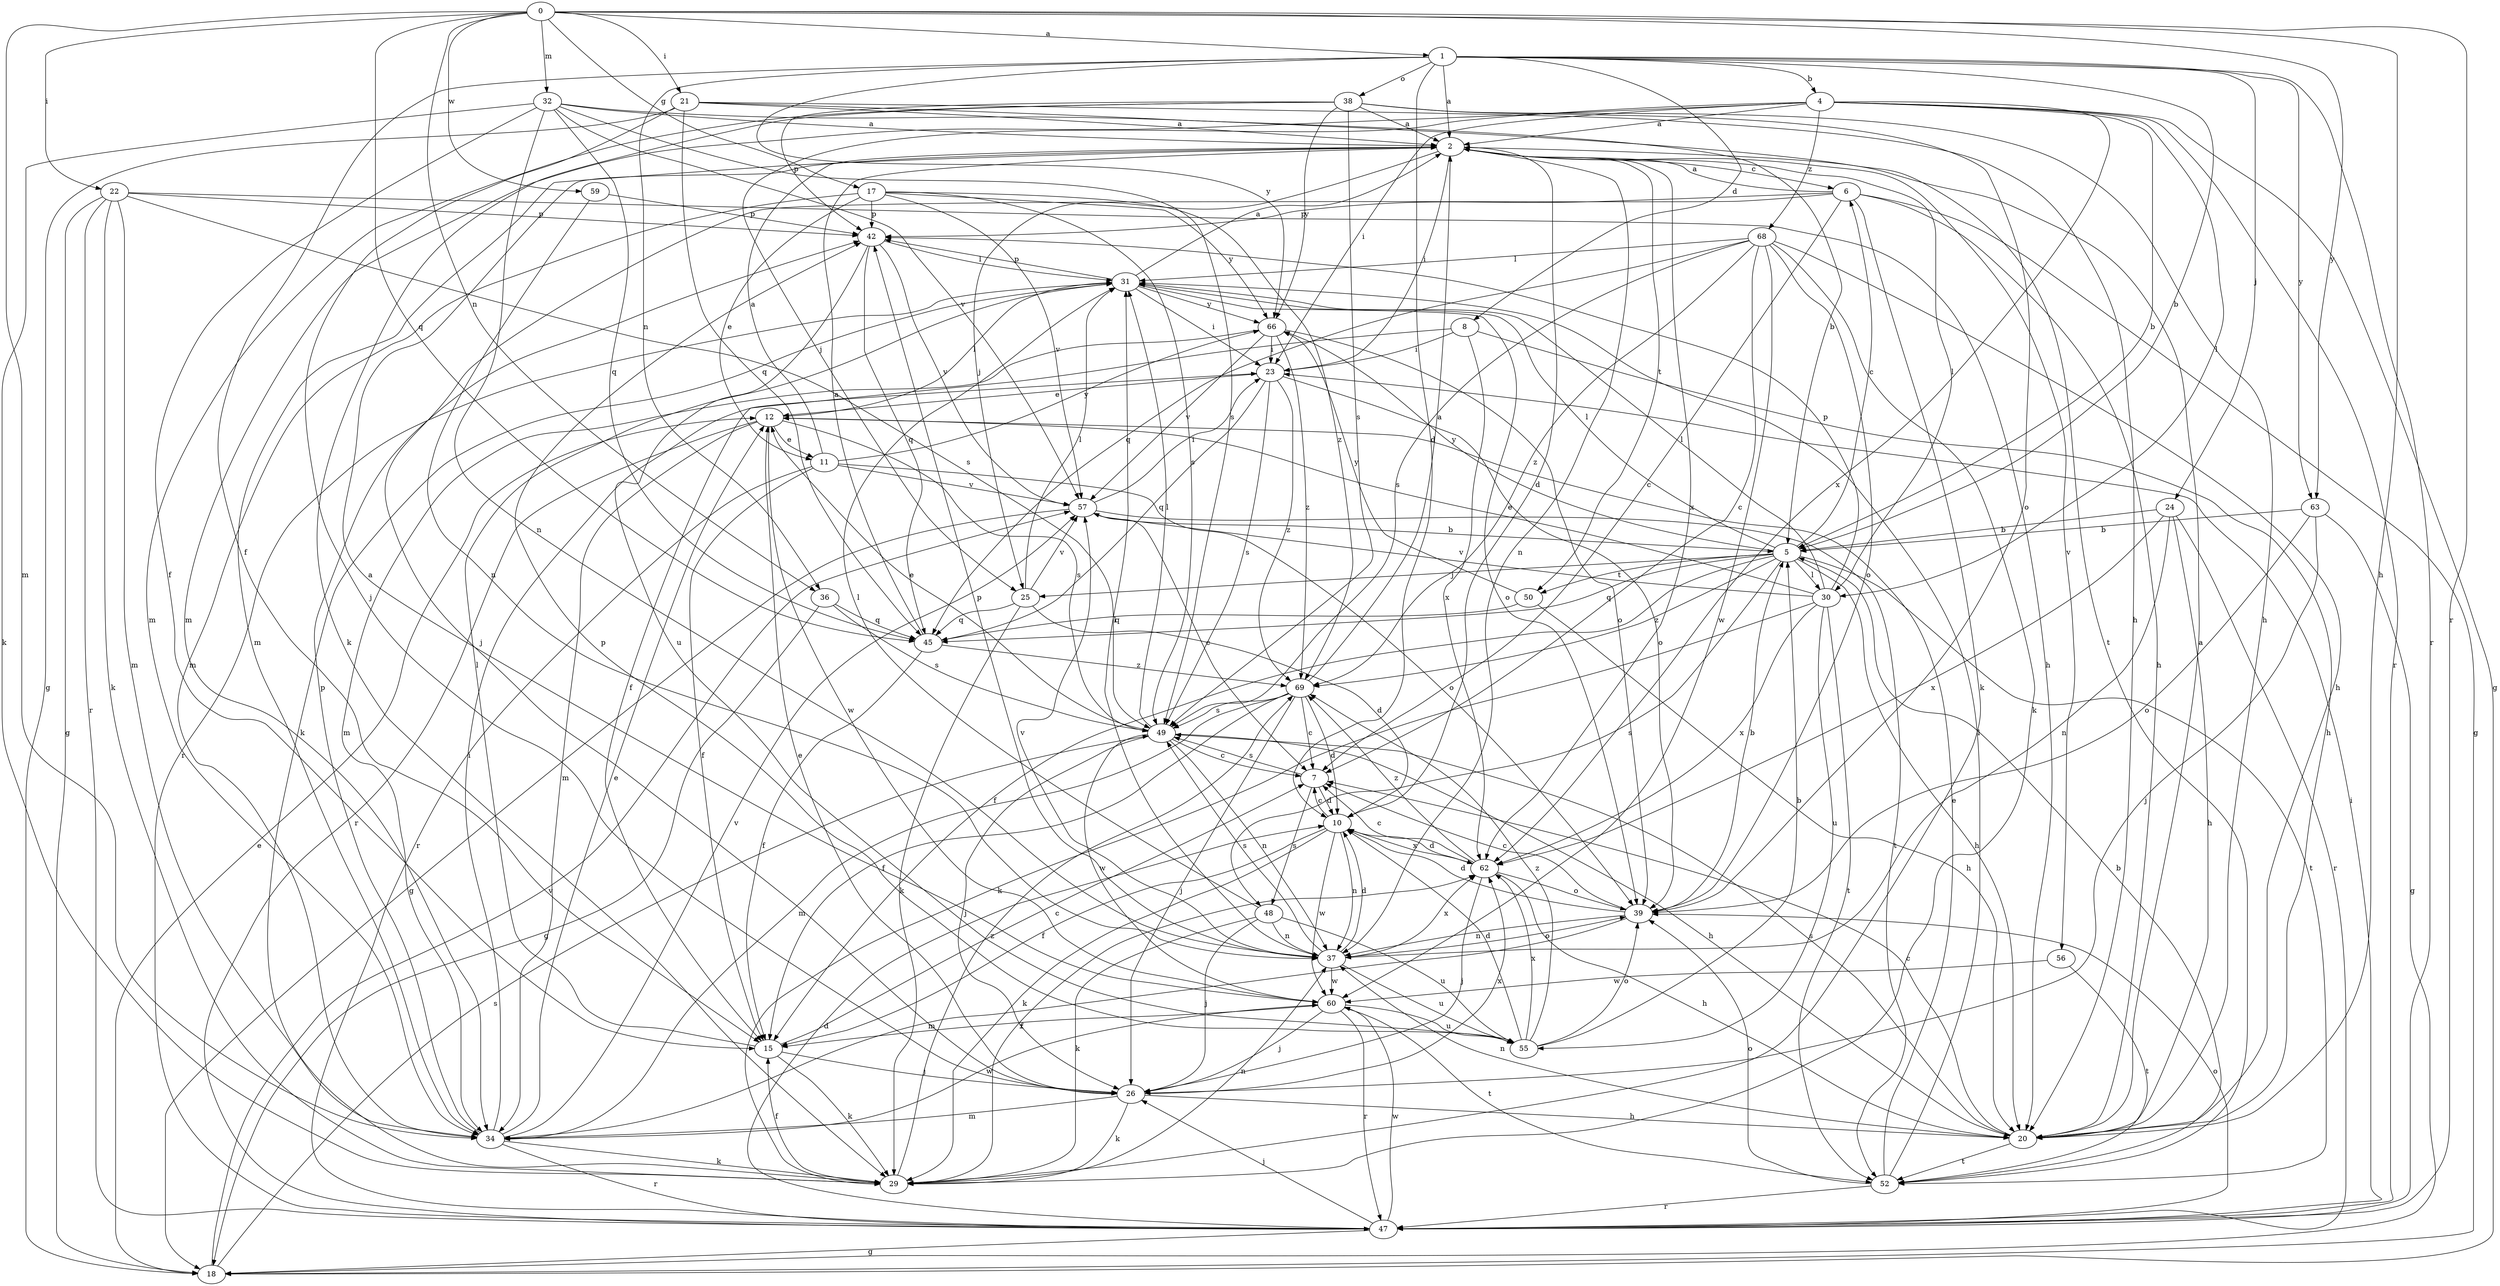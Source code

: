 strict digraph  {
0;
1;
2;
4;
5;
6;
7;
8;
10;
11;
12;
15;
17;
18;
20;
21;
22;
23;
24;
25;
26;
29;
30;
31;
32;
34;
36;
37;
38;
39;
42;
45;
47;
48;
49;
50;
52;
55;
56;
57;
59;
60;
62;
63;
66;
68;
69;
0 -> 1  [label=a];
0 -> 17  [label=g];
0 -> 20  [label=h];
0 -> 21  [label=i];
0 -> 22  [label=i];
0 -> 32  [label=m];
0 -> 34  [label=m];
0 -> 36  [label=n];
0 -> 45  [label=q];
0 -> 47  [label=r];
0 -> 59  [label=w];
0 -> 63  [label=y];
1 -> 2  [label=a];
1 -> 4  [label=b];
1 -> 5  [label=b];
1 -> 8  [label=d];
1 -> 10  [label=d];
1 -> 15  [label=f];
1 -> 24  [label=j];
1 -> 36  [label=n];
1 -> 38  [label=o];
1 -> 47  [label=r];
1 -> 63  [label=y];
1 -> 66  [label=y];
2 -> 6  [label=c];
2 -> 10  [label=d];
2 -> 23  [label=i];
2 -> 25  [label=j];
2 -> 30  [label=l];
2 -> 34  [label=m];
2 -> 37  [label=n];
2 -> 50  [label=t];
2 -> 56  [label=v];
2 -> 62  [label=x];
4 -> 2  [label=a];
4 -> 5  [label=b];
4 -> 18  [label=g];
4 -> 23  [label=i];
4 -> 25  [label=j];
4 -> 30  [label=l];
4 -> 34  [label=m];
4 -> 47  [label=r];
4 -> 62  [label=x];
4 -> 68  [label=z];
5 -> 6  [label=c];
5 -> 15  [label=f];
5 -> 20  [label=h];
5 -> 25  [label=j];
5 -> 30  [label=l];
5 -> 31  [label=l];
5 -> 45  [label=q];
5 -> 48  [label=s];
5 -> 50  [label=t];
5 -> 52  [label=t];
5 -> 66  [label=y];
5 -> 69  [label=z];
6 -> 2  [label=a];
6 -> 7  [label=c];
6 -> 18  [label=g];
6 -> 20  [label=h];
6 -> 26  [label=j];
6 -> 29  [label=k];
6 -> 42  [label=p];
7 -> 10  [label=d];
7 -> 48  [label=s];
7 -> 49  [label=s];
8 -> 15  [label=f];
8 -> 20  [label=h];
8 -> 23  [label=i];
8 -> 62  [label=x];
10 -> 7  [label=c];
10 -> 15  [label=f];
10 -> 29  [label=k];
10 -> 37  [label=n];
10 -> 60  [label=w];
10 -> 62  [label=x];
11 -> 2  [label=a];
11 -> 15  [label=f];
11 -> 39  [label=o];
11 -> 47  [label=r];
11 -> 57  [label=v];
11 -> 66  [label=y];
12 -> 11  [label=e];
12 -> 31  [label=l];
12 -> 34  [label=m];
12 -> 47  [label=r];
12 -> 49  [label=s];
12 -> 60  [label=w];
15 -> 7  [label=c];
15 -> 26  [label=j];
15 -> 29  [label=k];
15 -> 31  [label=l];
17 -> 11  [label=e];
17 -> 34  [label=m];
17 -> 42  [label=p];
17 -> 49  [label=s];
17 -> 57  [label=v];
17 -> 66  [label=y];
17 -> 69  [label=z];
18 -> 12  [label=e];
18 -> 49  [label=s];
18 -> 57  [label=v];
20 -> 2  [label=a];
20 -> 7  [label=c];
20 -> 37  [label=n];
20 -> 49  [label=s];
20 -> 52  [label=t];
21 -> 2  [label=a];
21 -> 5  [label=b];
21 -> 18  [label=g];
21 -> 20  [label=h];
21 -> 26  [label=j];
21 -> 45  [label=q];
22 -> 18  [label=g];
22 -> 20  [label=h];
22 -> 29  [label=k];
22 -> 34  [label=m];
22 -> 42  [label=p];
22 -> 47  [label=r];
22 -> 49  [label=s];
23 -> 12  [label=e];
23 -> 39  [label=o];
23 -> 45  [label=q];
23 -> 49  [label=s];
23 -> 69  [label=z];
24 -> 5  [label=b];
24 -> 20  [label=h];
24 -> 37  [label=n];
24 -> 47  [label=r];
24 -> 62  [label=x];
25 -> 10  [label=d];
25 -> 29  [label=k];
25 -> 31  [label=l];
25 -> 45  [label=q];
25 -> 57  [label=v];
26 -> 12  [label=e];
26 -> 20  [label=h];
26 -> 29  [label=k];
26 -> 34  [label=m];
26 -> 62  [label=x];
29 -> 15  [label=f];
29 -> 37  [label=n];
29 -> 62  [label=x];
29 -> 69  [label=z];
30 -> 12  [label=e];
30 -> 29  [label=k];
30 -> 31  [label=l];
30 -> 42  [label=p];
30 -> 52  [label=t];
30 -> 55  [label=u];
30 -> 57  [label=v];
30 -> 62  [label=x];
31 -> 2  [label=a];
31 -> 23  [label=i];
31 -> 29  [label=k];
31 -> 39  [label=o];
31 -> 42  [label=p];
31 -> 47  [label=r];
31 -> 66  [label=y];
32 -> 2  [label=a];
32 -> 15  [label=f];
32 -> 29  [label=k];
32 -> 37  [label=n];
32 -> 45  [label=q];
32 -> 49  [label=s];
32 -> 52  [label=t];
32 -> 57  [label=v];
34 -> 12  [label=e];
34 -> 23  [label=i];
34 -> 29  [label=k];
34 -> 42  [label=p];
34 -> 47  [label=r];
34 -> 57  [label=v];
34 -> 60  [label=w];
36 -> 18  [label=g];
36 -> 45  [label=q];
36 -> 49  [label=s];
37 -> 10  [label=d];
37 -> 31  [label=l];
37 -> 39  [label=o];
37 -> 42  [label=p];
37 -> 49  [label=s];
37 -> 55  [label=u];
37 -> 57  [label=v];
37 -> 60  [label=w];
37 -> 62  [label=x];
38 -> 2  [label=a];
38 -> 20  [label=h];
38 -> 29  [label=k];
38 -> 34  [label=m];
38 -> 39  [label=o];
38 -> 42  [label=p];
38 -> 49  [label=s];
38 -> 66  [label=y];
39 -> 5  [label=b];
39 -> 7  [label=c];
39 -> 10  [label=d];
39 -> 34  [label=m];
39 -> 37  [label=n];
42 -> 31  [label=l];
42 -> 45  [label=q];
42 -> 55  [label=u];
42 -> 57  [label=v];
45 -> 2  [label=a];
45 -> 15  [label=f];
45 -> 69  [label=z];
47 -> 10  [label=d];
47 -> 18  [label=g];
47 -> 23  [label=i];
47 -> 26  [label=j];
47 -> 39  [label=o];
47 -> 60  [label=w];
48 -> 26  [label=j];
48 -> 29  [label=k];
48 -> 31  [label=l];
48 -> 37  [label=n];
48 -> 55  [label=u];
49 -> 7  [label=c];
49 -> 12  [label=e];
49 -> 20  [label=h];
49 -> 26  [label=j];
49 -> 31  [label=l];
49 -> 37  [label=n];
49 -> 60  [label=w];
50 -> 20  [label=h];
50 -> 45  [label=q];
50 -> 66  [label=y];
52 -> 5  [label=b];
52 -> 12  [label=e];
52 -> 31  [label=l];
52 -> 39  [label=o];
52 -> 47  [label=r];
55 -> 5  [label=b];
55 -> 10  [label=d];
55 -> 39  [label=o];
55 -> 42  [label=p];
55 -> 62  [label=x];
55 -> 69  [label=z];
56 -> 52  [label=t];
56 -> 60  [label=w];
57 -> 5  [label=b];
57 -> 7  [label=c];
57 -> 18  [label=g];
57 -> 23  [label=i];
57 -> 52  [label=t];
59 -> 37  [label=n];
59 -> 42  [label=p];
60 -> 2  [label=a];
60 -> 15  [label=f];
60 -> 26  [label=j];
60 -> 47  [label=r];
60 -> 52  [label=t];
60 -> 55  [label=u];
62 -> 7  [label=c];
62 -> 10  [label=d];
62 -> 20  [label=h];
62 -> 26  [label=j];
62 -> 39  [label=o];
62 -> 69  [label=z];
63 -> 5  [label=b];
63 -> 18  [label=g];
63 -> 26  [label=j];
63 -> 39  [label=o];
66 -> 23  [label=i];
66 -> 34  [label=m];
66 -> 39  [label=o];
66 -> 57  [label=v];
66 -> 69  [label=z];
68 -> 7  [label=c];
68 -> 20  [label=h];
68 -> 29  [label=k];
68 -> 31  [label=l];
68 -> 39  [label=o];
68 -> 45  [label=q];
68 -> 49  [label=s];
68 -> 60  [label=w];
68 -> 69  [label=z];
69 -> 2  [label=a];
69 -> 7  [label=c];
69 -> 10  [label=d];
69 -> 15  [label=f];
69 -> 26  [label=j];
69 -> 34  [label=m];
69 -> 49  [label=s];
}
